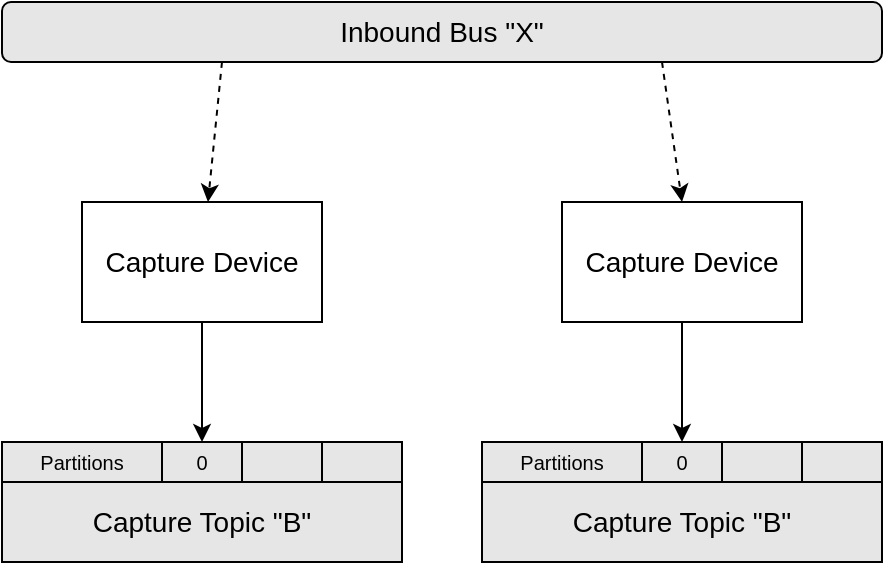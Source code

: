 <mxfile version="10.6.7" type="device"><diagram id="hVHrhQ7i_FYXVG6VC8mZ" name="Page-1"><mxGraphModel dx="1398" dy="1282" grid="1" gridSize="10" guides="1" tooltips="1" connect="1" arrows="1" fold="1" page="1" pageScale="1" pageWidth="850" pageHeight="1100" math="0" shadow="0"><root><mxCell id="0"/><mxCell id="1" parent="0"/><mxCell id="mmrMqM05hga-uzlxS4dK-1" value="Capture Device" style="rounded=0;whiteSpace=wrap;html=1;fontSize=14;" parent="1" vertex="1"><mxGeometry x="240" y="200" width="120" height="60" as="geometry"/></mxCell><mxCell id="mmrMqM05hga-uzlxS4dK-14" style="rounded=0;orthogonalLoop=1;jettySize=auto;html=1;exitX=0.25;exitY=1;exitDx=0;exitDy=0;fontSize=14;dashed=1;" parent="1" source="mmrMqM05hga-uzlxS4dK-12" target="mmrMqM05hga-uzlxS4dK-1" edge="1"><mxGeometry relative="1" as="geometry"/></mxCell><mxCell id="mmrMqM05hga-uzlxS4dK-15" style="rounded=0;orthogonalLoop=1;jettySize=auto;html=1;exitX=0.75;exitY=1;exitDx=0;exitDy=0;entryX=0.5;entryY=0;entryDx=0;entryDy=0;fontSize=14;dashed=1;" parent="1" source="mmrMqM05hga-uzlxS4dK-12" target="mmrMqM05hga-uzlxS4dK-13" edge="1"><mxGeometry relative="1" as="geometry"/></mxCell><mxCell id="mmrMqM05hga-uzlxS4dK-12" value="Inbound Bus &quot;X&quot;" style="rounded=1;whiteSpace=wrap;html=1;fontSize=14;labelBackgroundColor=none;fillColor=#E6E6E6;gradientColor=none;" parent="1" vertex="1"><mxGeometry x="200" y="100" width="440" height="30" as="geometry"/></mxCell><mxCell id="mmrMqM05hga-uzlxS4dK-13" value="Capture Device" style="rounded=0;whiteSpace=wrap;html=1;fontSize=14;" parent="1" vertex="1"><mxGeometry x="480" y="200" width="120" height="60" as="geometry"/></mxCell><mxCell id="mmrMqM05hga-uzlxS4dK-17" value="&lt;div&gt;Capture Topic &quot;B&quot;&lt;/div&gt;" style="rounded=0;whiteSpace=wrap;html=1;fontSize=14;fillColor=#E6E6E6;" parent="1" vertex="1"><mxGeometry x="440" y="340" width="200" height="40" as="geometry"/></mxCell><mxCell id="mmrMqM05hga-uzlxS4dK-21" value="Partitions" style="rounded=0;whiteSpace=wrap;html=1;fontSize=10;fillColor=#E6E6E6;" parent="1" vertex="1"><mxGeometry x="440" y="320" width="80" height="20" as="geometry"/></mxCell><mxCell id="mmrMqM05hga-uzlxS4dK-35" value="&lt;div&gt;Capture Topic &quot;B&quot;&lt;/div&gt;" style="rounded=0;whiteSpace=wrap;html=1;fontSize=14;fillColor=#E6E6E6;" parent="1" vertex="1"><mxGeometry x="200" y="340" width="200" height="40" as="geometry"/></mxCell><mxCell id="mmrMqM05hga-uzlxS4dK-36" value="Partitions" style="rounded=0;whiteSpace=wrap;html=1;fontSize=10;fillColor=#E6E6E6;" parent="1" vertex="1"><mxGeometry x="200" y="320" width="80" height="20" as="geometry"/></mxCell><mxCell id="mmrMqM05hga-uzlxS4dK-37" value="0" style="rounded=0;whiteSpace=wrap;html=1;fontSize=10;fillColor=#E6E6E6;" parent="1" vertex="1"><mxGeometry x="280" y="320" width="40" height="20" as="geometry"/></mxCell><mxCell id="mmrMqM05hga-uzlxS4dK-56" value="" style="rounded=0;whiteSpace=wrap;html=1;fontSize=10;fillColor=#E6E6E6;" parent="1" vertex="1"><mxGeometry x="320" y="320" width="40" height="20" as="geometry"/></mxCell><mxCell id="mmrMqM05hga-uzlxS4dK-57" value="" style="rounded=0;whiteSpace=wrap;html=1;fontSize=10;fillColor=#E6E6E6;" parent="1" vertex="1"><mxGeometry x="360" y="320" width="40" height="20" as="geometry"/></mxCell><mxCell id="mmrMqM05hga-uzlxS4dK-62" value="0" style="rounded=0;whiteSpace=wrap;html=1;fontSize=10;fillColor=#E6E6E6;" parent="1" vertex="1"><mxGeometry x="520" y="320" width="40" height="20" as="geometry"/></mxCell><mxCell id="mmrMqM05hga-uzlxS4dK-63" value="" style="rounded=0;whiteSpace=wrap;html=1;fontSize=10;fillColor=#E6E6E6;" parent="1" vertex="1"><mxGeometry x="600" y="320" width="40" height="20" as="geometry"/></mxCell><mxCell id="mmrMqM05hga-uzlxS4dK-64" value="" style="rounded=0;whiteSpace=wrap;html=1;fontSize=10;fillColor=#E6E6E6;" parent="1" vertex="1"><mxGeometry x="560" y="320" width="40" height="20" as="geometry"/></mxCell><mxCell id="uYsOUDLPZkgsC5fRGXcu-28" value="" style="endArrow=classic;html=1;fontSize=10;exitX=0.5;exitY=1;exitDx=0;exitDy=0;entryX=0.5;entryY=0;entryDx=0;entryDy=0;" edge="1" parent="1" source="mmrMqM05hga-uzlxS4dK-1" target="mmrMqM05hga-uzlxS4dK-37"><mxGeometry width="50" height="50" relative="1" as="geometry"><mxPoint x="30" y="970" as="sourcePoint"/><mxPoint x="80" y="920" as="targetPoint"/></mxGeometry></mxCell><mxCell id="uYsOUDLPZkgsC5fRGXcu-29" value="" style="endArrow=classic;html=1;fontSize=10;exitX=0.5;exitY=1;exitDx=0;exitDy=0;entryX=0.5;entryY=0;entryDx=0;entryDy=0;" edge="1" parent="1" source="mmrMqM05hga-uzlxS4dK-13" target="mmrMqM05hga-uzlxS4dK-62"><mxGeometry width="50" height="50" relative="1" as="geometry"><mxPoint x="20" y="270" as="sourcePoint"/><mxPoint x="220" y="510" as="targetPoint"/></mxGeometry></mxCell></root></mxGraphModel></diagram></mxfile>